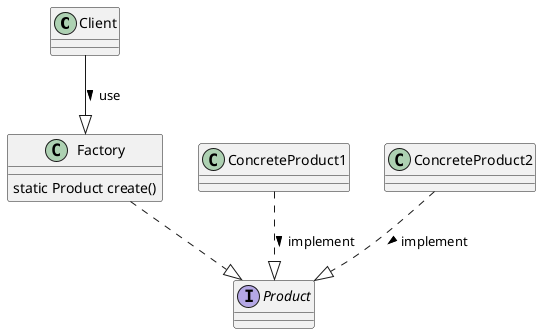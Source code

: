 @startuml factory_pattern

class Client

interface Product

class ConcreteProduct1

class ConcreteProduct2

class Factory {
    static Product create()
}

ConcreteProduct1 ..|> Product : implement >
ConcreteProduct2 ..|> Product : implement >

Client --|> Factory : use >

Factory ..|> Product

@enduml